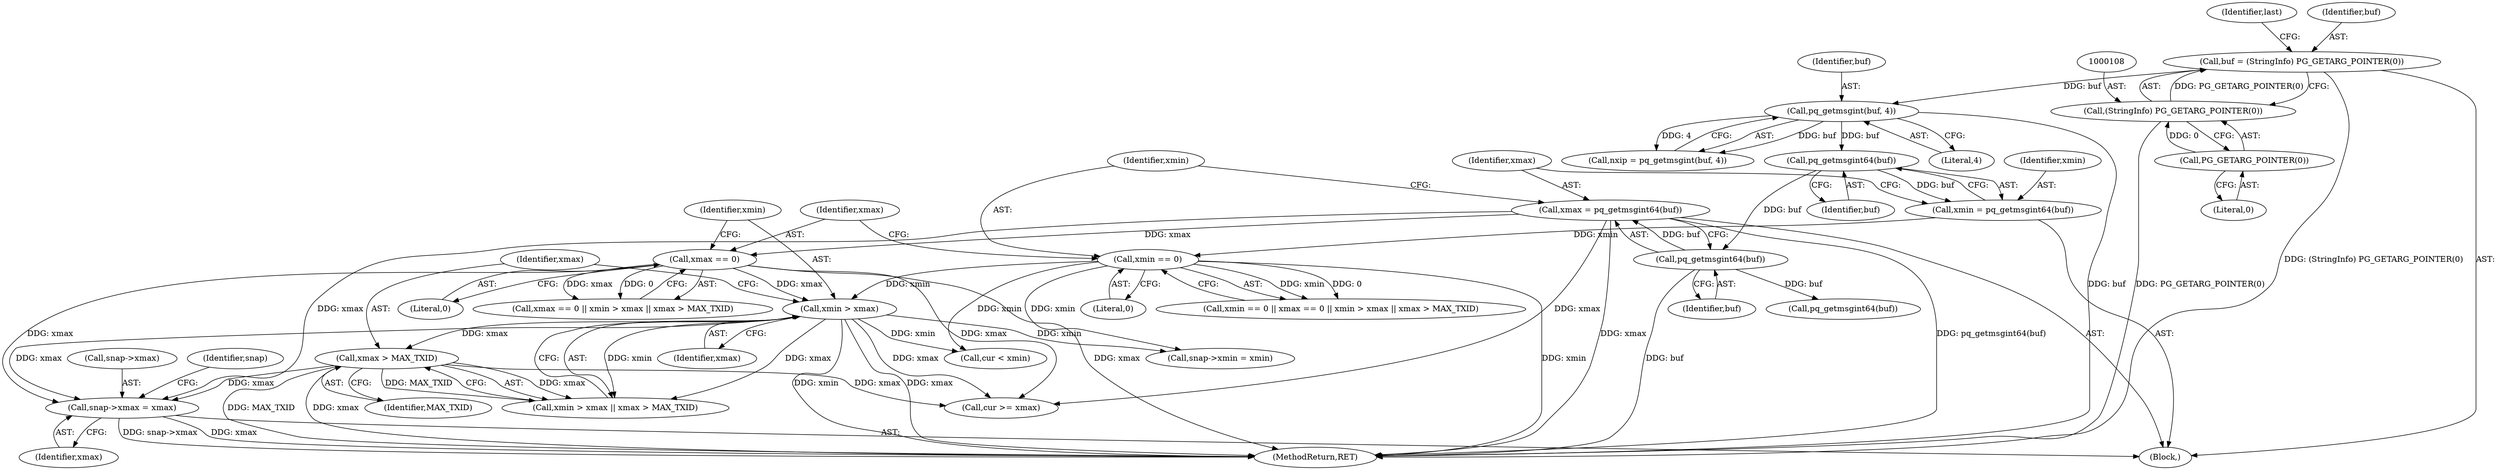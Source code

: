 digraph "0_postgres_31400a673325147e1205326008e32135a78b4d8a_19@pointer" {
"1000169" [label="(Call,snap->xmax = xmax)"];
"1000138" [label="(Call,xmax = pq_getmsgint64(buf))"];
"1000140" [label="(Call,pq_getmsgint64(buf))"];
"1000136" [label="(Call,pq_getmsgint64(buf))"];
"1000122" [label="(Call,pq_getmsgint(buf, 4))"];
"1000105" [label="(Call,buf = (StringInfo) PG_GETARG_POINTER(0))"];
"1000107" [label="(Call,(StringInfo) PG_GETARG_POINTER(0))"];
"1000109" [label="(Call,PG_GETARG_POINTER(0))"];
"1000148" [label="(Call,xmax == 0)"];
"1000152" [label="(Call,xmin > xmax)"];
"1000144" [label="(Call,xmin == 0)"];
"1000134" [label="(Call,xmin = pq_getmsgint64(buf))"];
"1000155" [label="(Call,xmax > MAX_TXID)"];
"1000204" [label="(Call,cur < xmin)"];
"1000164" [label="(Call,snap->xmin = xmin)"];
"1000138" [label="(Call,xmax = pq_getmsgint64(buf))"];
"1000170" [label="(Call,snap->xmax)"];
"1000149" [label="(Identifier,xmax)"];
"1000155" [label="(Call,xmax > MAX_TXID)"];
"1000153" [label="(Identifier,xmin)"];
"1000141" [label="(Identifier,buf)"];
"1000173" [label="(Identifier,xmax)"];
"1000156" [label="(Identifier,xmax)"];
"1000176" [label="(Identifier,snap)"];
"1000157" [label="(Identifier,MAX_TXID)"];
"1000122" [label="(Call,pq_getmsgint(buf, 4))"];
"1000123" [label="(Identifier,buf)"];
"1000146" [label="(Literal,0)"];
"1000136" [label="(Call,pq_getmsgint64(buf))"];
"1000150" [label="(Literal,0)"];
"1000144" [label="(Call,xmin == 0)"];
"1000114" [label="(Identifier,last)"];
"1000145" [label="(Identifier,xmin)"];
"1000152" [label="(Call,xmin > xmax)"];
"1000154" [label="(Identifier,xmax)"];
"1000106" [label="(Identifier,buf)"];
"1000207" [label="(Call,cur >= xmax)"];
"1000151" [label="(Call,xmin > xmax || xmax > MAX_TXID)"];
"1000103" [label="(Block,)"];
"1000109" [label="(Call,PG_GETARG_POINTER(0))"];
"1000110" [label="(Literal,0)"];
"1000124" [label="(Literal,4)"];
"1000148" [label="(Call,xmax == 0)"];
"1000231" [label="(MethodReturn,RET)"];
"1000147" [label="(Call,xmax == 0 || xmin > xmax || xmax > MAX_TXID)"];
"1000107" [label="(Call,(StringInfo) PG_GETARG_POINTER(0))"];
"1000120" [label="(Call,nxip = pq_getmsgint(buf, 4))"];
"1000169" [label="(Call,snap->xmax = xmax)"];
"1000140" [label="(Call,pq_getmsgint64(buf))"];
"1000134" [label="(Call,xmin = pq_getmsgint64(buf))"];
"1000143" [label="(Call,xmin == 0 || xmax == 0 || xmin > xmax || xmax > MAX_TXID)"];
"1000135" [label="(Identifier,xmin)"];
"1000139" [label="(Identifier,xmax)"];
"1000105" [label="(Call,buf = (StringInfo) PG_GETARG_POINTER(0))"];
"1000137" [label="(Identifier,buf)"];
"1000196" [label="(Call,pq_getmsgint64(buf))"];
"1000169" -> "1000103"  [label="AST: "];
"1000169" -> "1000173"  [label="CFG: "];
"1000170" -> "1000169"  [label="AST: "];
"1000173" -> "1000169"  [label="AST: "];
"1000176" -> "1000169"  [label="CFG: "];
"1000169" -> "1000231"  [label="DDG: snap->xmax"];
"1000169" -> "1000231"  [label="DDG: xmax"];
"1000138" -> "1000169"  [label="DDG: xmax"];
"1000148" -> "1000169"  [label="DDG: xmax"];
"1000152" -> "1000169"  [label="DDG: xmax"];
"1000155" -> "1000169"  [label="DDG: xmax"];
"1000138" -> "1000103"  [label="AST: "];
"1000138" -> "1000140"  [label="CFG: "];
"1000139" -> "1000138"  [label="AST: "];
"1000140" -> "1000138"  [label="AST: "];
"1000145" -> "1000138"  [label="CFG: "];
"1000138" -> "1000231"  [label="DDG: xmax"];
"1000138" -> "1000231"  [label="DDG: pq_getmsgint64(buf)"];
"1000140" -> "1000138"  [label="DDG: buf"];
"1000138" -> "1000148"  [label="DDG: xmax"];
"1000138" -> "1000207"  [label="DDG: xmax"];
"1000140" -> "1000141"  [label="CFG: "];
"1000141" -> "1000140"  [label="AST: "];
"1000140" -> "1000231"  [label="DDG: buf"];
"1000136" -> "1000140"  [label="DDG: buf"];
"1000140" -> "1000196"  [label="DDG: buf"];
"1000136" -> "1000134"  [label="AST: "];
"1000136" -> "1000137"  [label="CFG: "];
"1000137" -> "1000136"  [label="AST: "];
"1000134" -> "1000136"  [label="CFG: "];
"1000136" -> "1000134"  [label="DDG: buf"];
"1000122" -> "1000136"  [label="DDG: buf"];
"1000122" -> "1000120"  [label="AST: "];
"1000122" -> "1000124"  [label="CFG: "];
"1000123" -> "1000122"  [label="AST: "];
"1000124" -> "1000122"  [label="AST: "];
"1000120" -> "1000122"  [label="CFG: "];
"1000122" -> "1000231"  [label="DDG: buf"];
"1000122" -> "1000120"  [label="DDG: buf"];
"1000122" -> "1000120"  [label="DDG: 4"];
"1000105" -> "1000122"  [label="DDG: buf"];
"1000105" -> "1000103"  [label="AST: "];
"1000105" -> "1000107"  [label="CFG: "];
"1000106" -> "1000105"  [label="AST: "];
"1000107" -> "1000105"  [label="AST: "];
"1000114" -> "1000105"  [label="CFG: "];
"1000105" -> "1000231"  [label="DDG: (StringInfo) PG_GETARG_POINTER(0)"];
"1000107" -> "1000105"  [label="DDG: PG_GETARG_POINTER(0)"];
"1000107" -> "1000109"  [label="CFG: "];
"1000108" -> "1000107"  [label="AST: "];
"1000109" -> "1000107"  [label="AST: "];
"1000107" -> "1000231"  [label="DDG: PG_GETARG_POINTER(0)"];
"1000109" -> "1000107"  [label="DDG: 0"];
"1000109" -> "1000110"  [label="CFG: "];
"1000110" -> "1000109"  [label="AST: "];
"1000148" -> "1000147"  [label="AST: "];
"1000148" -> "1000150"  [label="CFG: "];
"1000149" -> "1000148"  [label="AST: "];
"1000150" -> "1000148"  [label="AST: "];
"1000153" -> "1000148"  [label="CFG: "];
"1000147" -> "1000148"  [label="CFG: "];
"1000148" -> "1000231"  [label="DDG: xmax"];
"1000148" -> "1000147"  [label="DDG: xmax"];
"1000148" -> "1000147"  [label="DDG: 0"];
"1000148" -> "1000152"  [label="DDG: xmax"];
"1000148" -> "1000207"  [label="DDG: xmax"];
"1000152" -> "1000151"  [label="AST: "];
"1000152" -> "1000154"  [label="CFG: "];
"1000153" -> "1000152"  [label="AST: "];
"1000154" -> "1000152"  [label="AST: "];
"1000156" -> "1000152"  [label="CFG: "];
"1000151" -> "1000152"  [label="CFG: "];
"1000152" -> "1000231"  [label="DDG: xmin"];
"1000152" -> "1000231"  [label="DDG: xmax"];
"1000152" -> "1000151"  [label="DDG: xmin"];
"1000152" -> "1000151"  [label="DDG: xmax"];
"1000144" -> "1000152"  [label="DDG: xmin"];
"1000152" -> "1000155"  [label="DDG: xmax"];
"1000152" -> "1000164"  [label="DDG: xmin"];
"1000152" -> "1000204"  [label="DDG: xmin"];
"1000152" -> "1000207"  [label="DDG: xmax"];
"1000144" -> "1000143"  [label="AST: "];
"1000144" -> "1000146"  [label="CFG: "];
"1000145" -> "1000144"  [label="AST: "];
"1000146" -> "1000144"  [label="AST: "];
"1000149" -> "1000144"  [label="CFG: "];
"1000143" -> "1000144"  [label="CFG: "];
"1000144" -> "1000231"  [label="DDG: xmin"];
"1000144" -> "1000143"  [label="DDG: xmin"];
"1000144" -> "1000143"  [label="DDG: 0"];
"1000134" -> "1000144"  [label="DDG: xmin"];
"1000144" -> "1000164"  [label="DDG: xmin"];
"1000144" -> "1000204"  [label="DDG: xmin"];
"1000134" -> "1000103"  [label="AST: "];
"1000135" -> "1000134"  [label="AST: "];
"1000139" -> "1000134"  [label="CFG: "];
"1000155" -> "1000151"  [label="AST: "];
"1000155" -> "1000157"  [label="CFG: "];
"1000156" -> "1000155"  [label="AST: "];
"1000157" -> "1000155"  [label="AST: "];
"1000151" -> "1000155"  [label="CFG: "];
"1000155" -> "1000231"  [label="DDG: MAX_TXID"];
"1000155" -> "1000231"  [label="DDG: xmax"];
"1000155" -> "1000151"  [label="DDG: xmax"];
"1000155" -> "1000151"  [label="DDG: MAX_TXID"];
"1000155" -> "1000207"  [label="DDG: xmax"];
}
